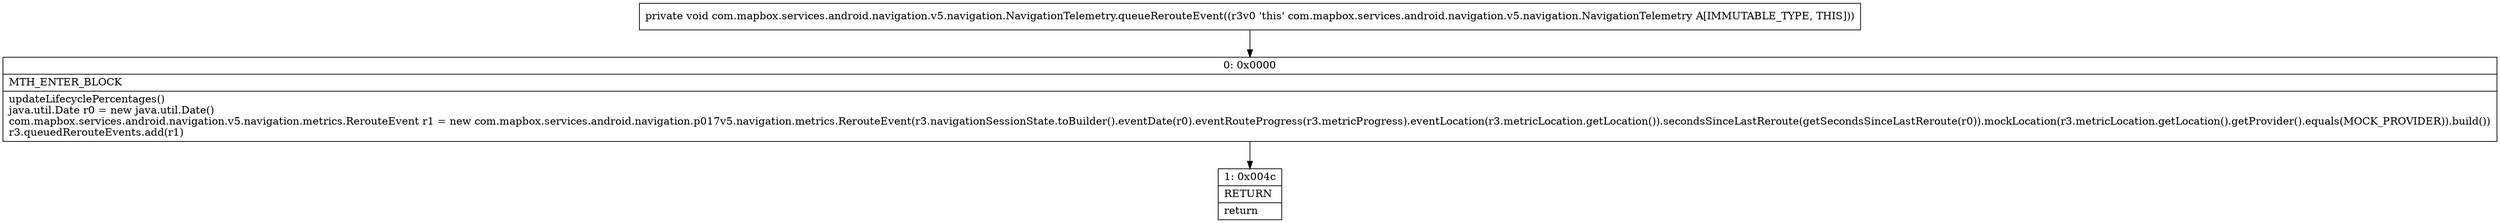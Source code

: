 digraph "CFG forcom.mapbox.services.android.navigation.v5.navigation.NavigationTelemetry.queueRerouteEvent()V" {
Node_0 [shape=record,label="{0\:\ 0x0000|MTH_ENTER_BLOCK\l|updateLifecyclePercentages()\ljava.util.Date r0 = new java.util.Date()\lcom.mapbox.services.android.navigation.v5.navigation.metrics.RerouteEvent r1 = new com.mapbox.services.android.navigation.p017v5.navigation.metrics.RerouteEvent(r3.navigationSessionState.toBuilder().eventDate(r0).eventRouteProgress(r3.metricProgress).eventLocation(r3.metricLocation.getLocation()).secondsSinceLastReroute(getSecondsSinceLastReroute(r0)).mockLocation(r3.metricLocation.getLocation().getProvider().equals(MOCK_PROVIDER)).build())\lr3.queuedRerouteEvents.add(r1)\l}"];
Node_1 [shape=record,label="{1\:\ 0x004c|RETURN\l|return\l}"];
MethodNode[shape=record,label="{private void com.mapbox.services.android.navigation.v5.navigation.NavigationTelemetry.queueRerouteEvent((r3v0 'this' com.mapbox.services.android.navigation.v5.navigation.NavigationTelemetry A[IMMUTABLE_TYPE, THIS])) }"];
MethodNode -> Node_0;
Node_0 -> Node_1;
}

